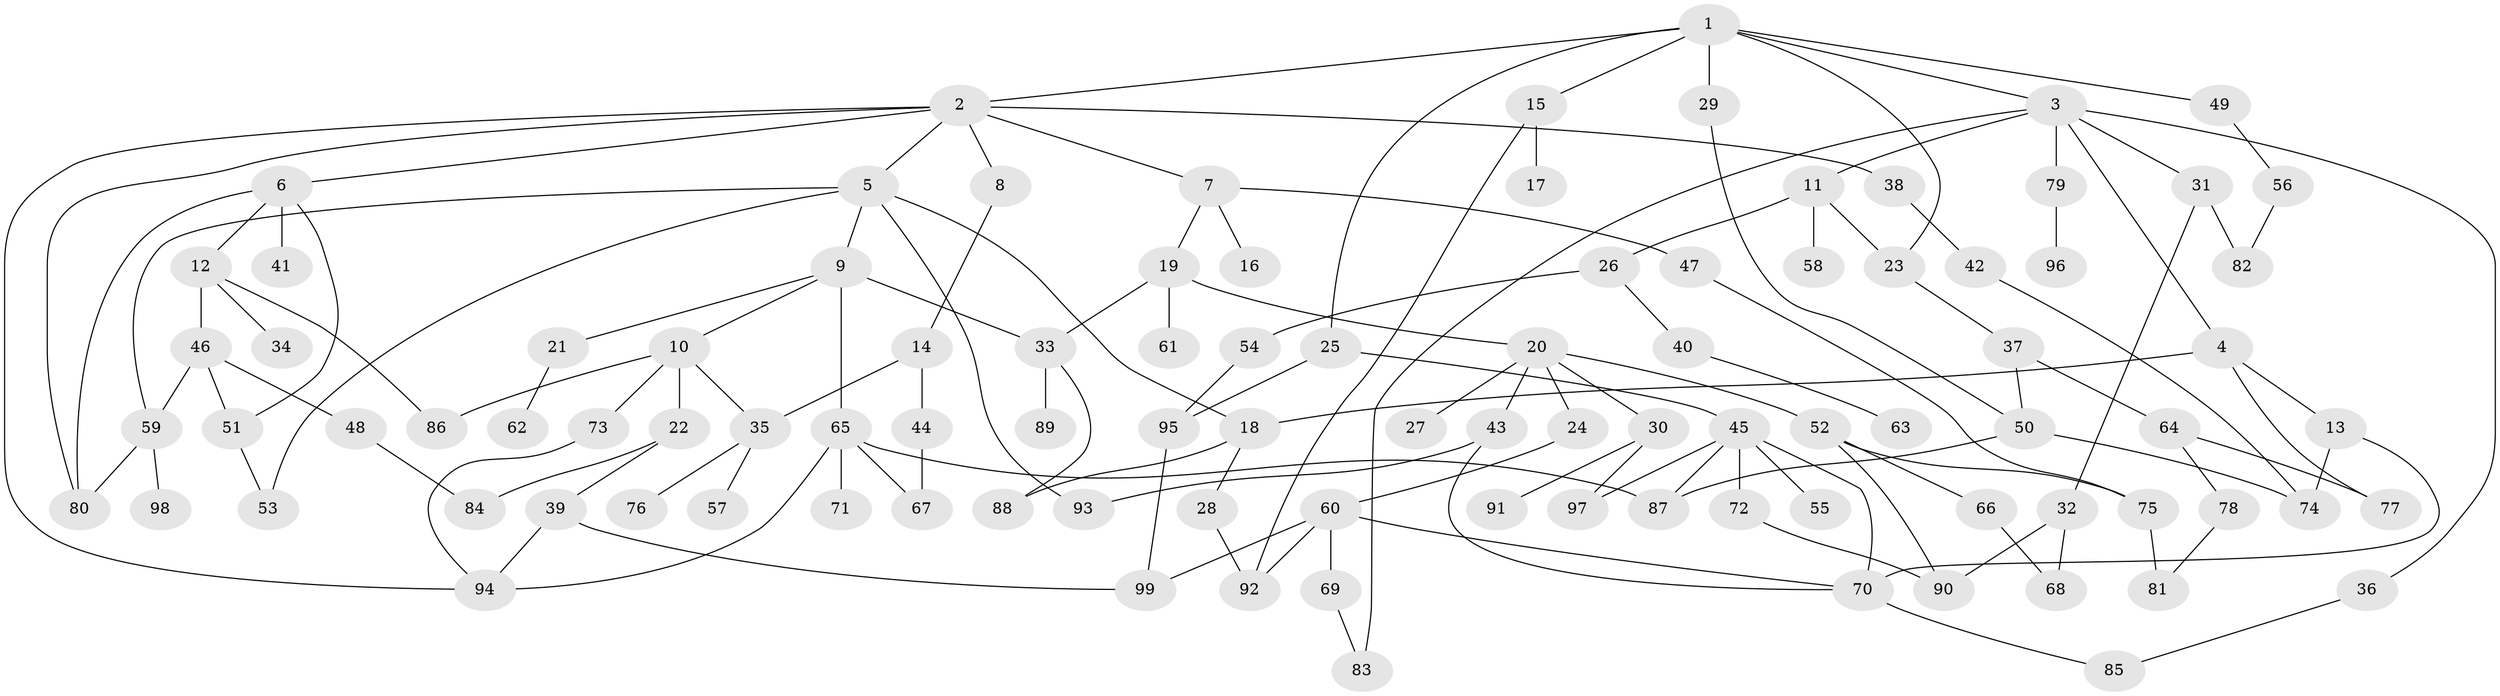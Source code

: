 // coarse degree distribution, {7: 0.05, 8: 0.016666666666666666, 4: 0.06666666666666667, 6: 0.05, 3: 0.3333333333333333, 2: 0.31666666666666665, 5: 0.05, 10: 0.016666666666666666, 1: 0.1}
// Generated by graph-tools (version 1.1) at 2025/49/03/04/25 22:49:14]
// undirected, 99 vertices, 138 edges
graph export_dot {
  node [color=gray90,style=filled];
  1;
  2;
  3;
  4;
  5;
  6;
  7;
  8;
  9;
  10;
  11;
  12;
  13;
  14;
  15;
  16;
  17;
  18;
  19;
  20;
  21;
  22;
  23;
  24;
  25;
  26;
  27;
  28;
  29;
  30;
  31;
  32;
  33;
  34;
  35;
  36;
  37;
  38;
  39;
  40;
  41;
  42;
  43;
  44;
  45;
  46;
  47;
  48;
  49;
  50;
  51;
  52;
  53;
  54;
  55;
  56;
  57;
  58;
  59;
  60;
  61;
  62;
  63;
  64;
  65;
  66;
  67;
  68;
  69;
  70;
  71;
  72;
  73;
  74;
  75;
  76;
  77;
  78;
  79;
  80;
  81;
  82;
  83;
  84;
  85;
  86;
  87;
  88;
  89;
  90;
  91;
  92;
  93;
  94;
  95;
  96;
  97;
  98;
  99;
  1 -- 2;
  1 -- 3;
  1 -- 15;
  1 -- 25;
  1 -- 29;
  1 -- 49;
  1 -- 23;
  2 -- 5;
  2 -- 6;
  2 -- 7;
  2 -- 8;
  2 -- 38;
  2 -- 80;
  2 -- 94;
  3 -- 4;
  3 -- 11;
  3 -- 31;
  3 -- 36;
  3 -- 79;
  3 -- 83;
  4 -- 13;
  4 -- 18;
  4 -- 77;
  5 -- 9;
  5 -- 53;
  5 -- 59;
  5 -- 93;
  5 -- 18;
  6 -- 12;
  6 -- 41;
  6 -- 80;
  6 -- 51;
  7 -- 16;
  7 -- 19;
  7 -- 47;
  8 -- 14;
  9 -- 10;
  9 -- 21;
  9 -- 65;
  9 -- 33;
  10 -- 22;
  10 -- 35;
  10 -- 73;
  10 -- 86;
  11 -- 23;
  11 -- 26;
  11 -- 58;
  12 -- 34;
  12 -- 46;
  12 -- 86;
  13 -- 70;
  13 -- 74;
  14 -- 44;
  14 -- 35;
  15 -- 17;
  15 -- 92;
  18 -- 28;
  18 -- 88;
  19 -- 20;
  19 -- 33;
  19 -- 61;
  20 -- 24;
  20 -- 27;
  20 -- 30;
  20 -- 43;
  20 -- 52;
  21 -- 62;
  22 -- 39;
  22 -- 84;
  23 -- 37;
  24 -- 60;
  25 -- 45;
  25 -- 95;
  26 -- 40;
  26 -- 54;
  28 -- 92;
  29 -- 50;
  30 -- 91;
  30 -- 97;
  31 -- 32;
  31 -- 82;
  32 -- 90;
  32 -- 68;
  33 -- 89;
  33 -- 88;
  35 -- 57;
  35 -- 76;
  36 -- 85;
  37 -- 50;
  37 -- 64;
  38 -- 42;
  39 -- 99;
  39 -- 94;
  40 -- 63;
  42 -- 74;
  43 -- 93;
  43 -- 70;
  44 -- 67;
  45 -- 55;
  45 -- 72;
  45 -- 97;
  45 -- 70;
  45 -- 87;
  46 -- 48;
  46 -- 51;
  46 -- 59;
  47 -- 75;
  48 -- 84;
  49 -- 56;
  50 -- 87;
  50 -- 74;
  51 -- 53;
  52 -- 66;
  52 -- 75;
  52 -- 90;
  54 -- 95;
  56 -- 82;
  59 -- 98;
  59 -- 80;
  60 -- 69;
  60 -- 70;
  60 -- 92;
  60 -- 99;
  64 -- 77;
  64 -- 78;
  65 -- 71;
  65 -- 94;
  65 -- 67;
  65 -- 87;
  66 -- 68;
  69 -- 83;
  70 -- 85;
  72 -- 90;
  73 -- 94;
  75 -- 81;
  78 -- 81;
  79 -- 96;
  95 -- 99;
}
